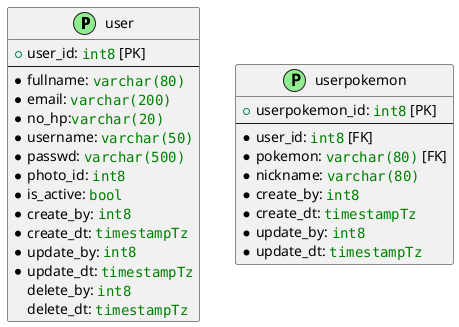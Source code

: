 @startuml

!define type(x) <color:green>""x""</color>

entity "user" <<(P,LightGreen)>> {
    + user_id: type(int8) [PK]
    --
    *fullname: type(varchar(80))
    *email: type(varchar(200))
    *no_hp:type(varchar(20))
    *username: type(varchar(50))
    *passwd: type(varchar(500))
    *photo_id: type(int8)
    *is_active: type(bool)
    *create_by: type(int8)
    *create_dt: type(timestampTz)
    *update_by: type(int8)
    *update_dt: type(timestampTz)
    delete_by: type(int8)
    delete_dt: type(timestampTz)
}

entity "userpokemon" <<(P,LightGreen)>> {
    + userpokemon_id: type(int8) [PK]
    --
    *user_id: type(int8) [FK]
    *pokemon: type(varchar(80)) [FK]
    *nickname: type(varchar(80))
    *create_by: type(int8)
    *create_dt: type(timestampTz)
    *update_by: type(int8)
    *update_dt: type(timestampTz)
}

@enduml